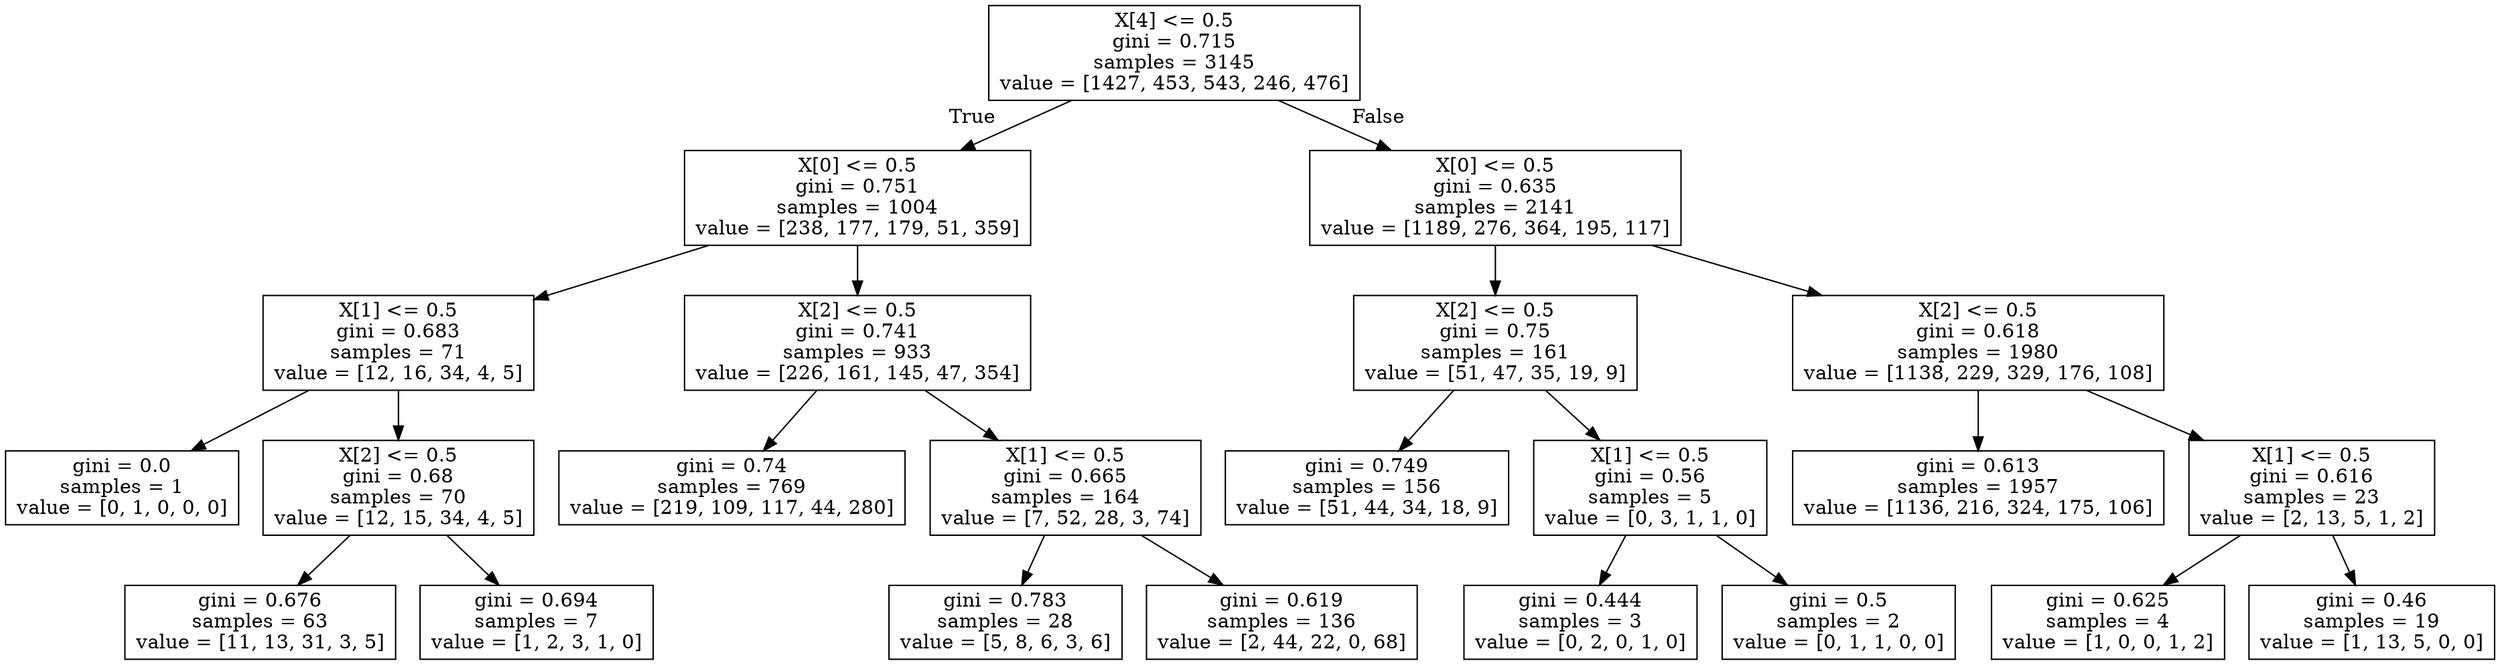 digraph Tree {
node [shape=box] ;
0 [label="X[4] <= 0.5\ngini = 0.715\nsamples = 3145\nvalue = [1427, 453, 543, 246, 476]"] ;
1 [label="X[0] <= 0.5\ngini = 0.751\nsamples = 1004\nvalue = [238, 177, 179, 51, 359]"] ;
0 -> 1 [labeldistance=2.5, labelangle=45, headlabel="True"] ;
2 [label="X[1] <= 0.5\ngini = 0.683\nsamples = 71\nvalue = [12, 16, 34, 4, 5]"] ;
1 -> 2 ;
3 [label="gini = 0.0\nsamples = 1\nvalue = [0, 1, 0, 0, 0]"] ;
2 -> 3 ;
4 [label="X[2] <= 0.5\ngini = 0.68\nsamples = 70\nvalue = [12, 15, 34, 4, 5]"] ;
2 -> 4 ;
5 [label="gini = 0.676\nsamples = 63\nvalue = [11, 13, 31, 3, 5]"] ;
4 -> 5 ;
6 [label="gini = 0.694\nsamples = 7\nvalue = [1, 2, 3, 1, 0]"] ;
4 -> 6 ;
7 [label="X[2] <= 0.5\ngini = 0.741\nsamples = 933\nvalue = [226, 161, 145, 47, 354]"] ;
1 -> 7 ;
8 [label="gini = 0.74\nsamples = 769\nvalue = [219, 109, 117, 44, 280]"] ;
7 -> 8 ;
9 [label="X[1] <= 0.5\ngini = 0.665\nsamples = 164\nvalue = [7, 52, 28, 3, 74]"] ;
7 -> 9 ;
10 [label="gini = 0.783\nsamples = 28\nvalue = [5, 8, 6, 3, 6]"] ;
9 -> 10 ;
11 [label="gini = 0.619\nsamples = 136\nvalue = [2, 44, 22, 0, 68]"] ;
9 -> 11 ;
12 [label="X[0] <= 0.5\ngini = 0.635\nsamples = 2141\nvalue = [1189, 276, 364, 195, 117]"] ;
0 -> 12 [labeldistance=2.5, labelangle=-45, headlabel="False"] ;
13 [label="X[2] <= 0.5\ngini = 0.75\nsamples = 161\nvalue = [51, 47, 35, 19, 9]"] ;
12 -> 13 ;
14 [label="gini = 0.749\nsamples = 156\nvalue = [51, 44, 34, 18, 9]"] ;
13 -> 14 ;
15 [label="X[1] <= 0.5\ngini = 0.56\nsamples = 5\nvalue = [0, 3, 1, 1, 0]"] ;
13 -> 15 ;
16 [label="gini = 0.444\nsamples = 3\nvalue = [0, 2, 0, 1, 0]"] ;
15 -> 16 ;
17 [label="gini = 0.5\nsamples = 2\nvalue = [0, 1, 1, 0, 0]"] ;
15 -> 17 ;
18 [label="X[2] <= 0.5\ngini = 0.618\nsamples = 1980\nvalue = [1138, 229, 329, 176, 108]"] ;
12 -> 18 ;
19 [label="gini = 0.613\nsamples = 1957\nvalue = [1136, 216, 324, 175, 106]"] ;
18 -> 19 ;
20 [label="X[1] <= 0.5\ngini = 0.616\nsamples = 23\nvalue = [2, 13, 5, 1, 2]"] ;
18 -> 20 ;
21 [label="gini = 0.625\nsamples = 4\nvalue = [1, 0, 0, 1, 2]"] ;
20 -> 21 ;
22 [label="gini = 0.46\nsamples = 19\nvalue = [1, 13, 5, 0, 0]"] ;
20 -> 22 ;
}